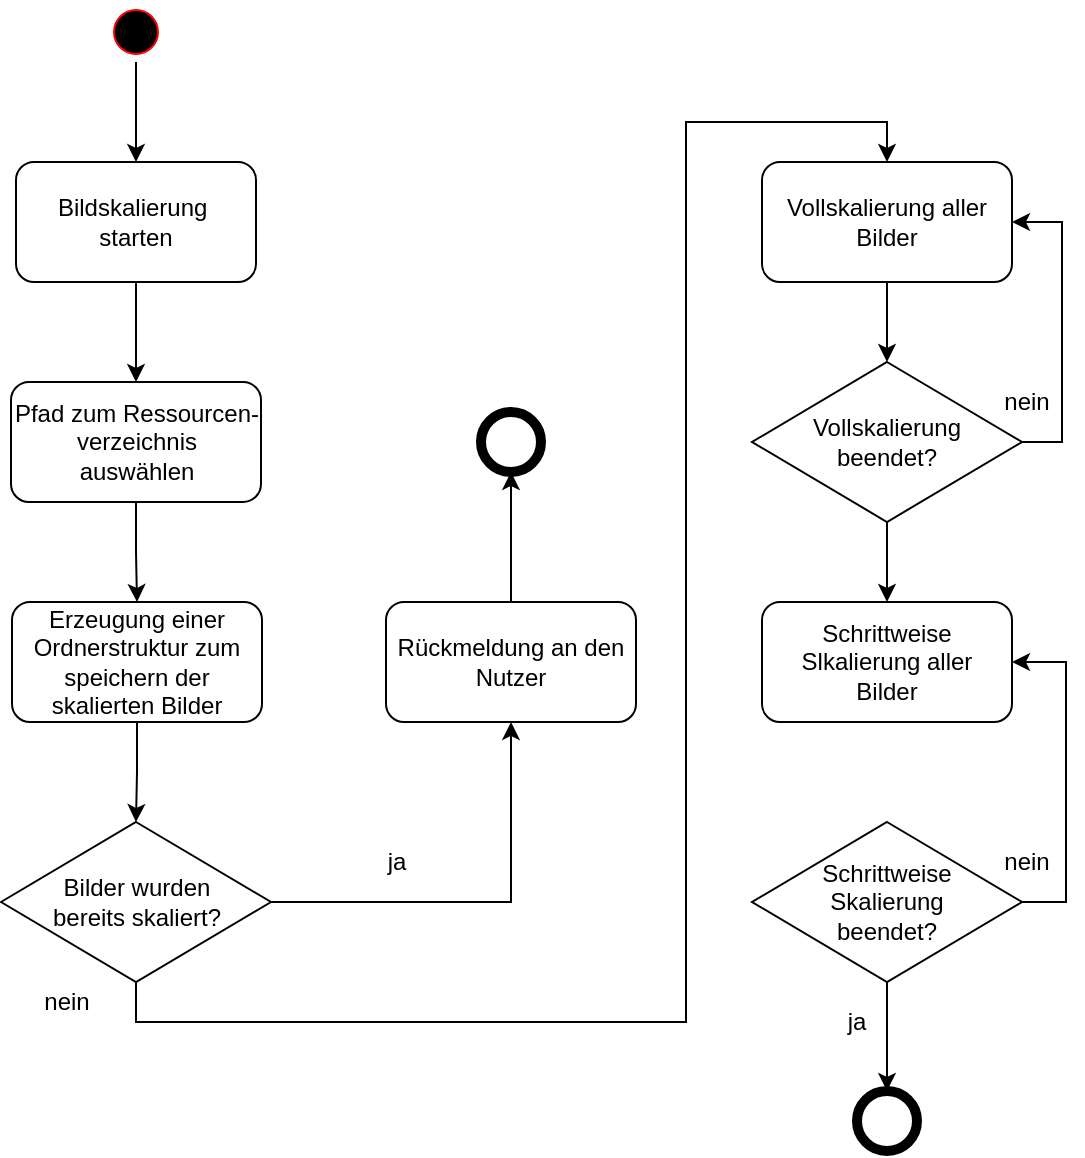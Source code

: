 <mxfile version="14.6.13" type="device"><diagram id="KfGwqDOZUEdx2ynjDIR0" name="Seite-1"><mxGraphModel dx="1550" dy="895" grid="0" gridSize="10" guides="1" tooltips="1" connect="1" arrows="1" fold="1" page="1" pageScale="1" pageWidth="827" pageHeight="1169" math="0" shadow="0"><root><mxCell id="0"/><mxCell id="1" parent="0"/><mxCell id="VGoIx6I7OfzD7Z59heiI-4" style="edgeStyle=orthogonalEdgeStyle;rounded=0;orthogonalLoop=1;jettySize=auto;html=1;entryX=0.5;entryY=0;entryDx=0;entryDy=0;" edge="1" parent="1" source="VGoIx6I7OfzD7Z59heiI-1" target="VGoIx6I7OfzD7Z59heiI-3"><mxGeometry relative="1" as="geometry"/></mxCell><mxCell id="VGoIx6I7OfzD7Z59heiI-1" value="" style="ellipse;html=1;shape=startState;fillColor=#000000;strokeColor=#ff0000;" vertex="1" parent="1"><mxGeometry x="100" y="40" width="30" height="30" as="geometry"/></mxCell><mxCell id="VGoIx6I7OfzD7Z59heiI-7" style="edgeStyle=orthogonalEdgeStyle;rounded=0;orthogonalLoop=1;jettySize=auto;html=1;entryX=0.5;entryY=0;entryDx=0;entryDy=0;" edge="1" parent="1" source="VGoIx6I7OfzD7Z59heiI-3" target="VGoIx6I7OfzD7Z59heiI-6"><mxGeometry relative="1" as="geometry"/></mxCell><mxCell id="VGoIx6I7OfzD7Z59heiI-3" value="Bildskalierung&amp;nbsp;&lt;br&gt;starten" style="rounded=1;whiteSpace=wrap;html=1;" vertex="1" parent="1"><mxGeometry x="55" y="120" width="120" height="60" as="geometry"/></mxCell><mxCell id="VGoIx6I7OfzD7Z59heiI-9" style="edgeStyle=orthogonalEdgeStyle;rounded=0;orthogonalLoop=1;jettySize=auto;html=1;entryX=0.5;entryY=0;entryDx=0;entryDy=0;" edge="1" parent="1" source="VGoIx6I7OfzD7Z59heiI-6" target="VGoIx6I7OfzD7Z59heiI-8"><mxGeometry relative="1" as="geometry"/></mxCell><mxCell id="VGoIx6I7OfzD7Z59heiI-6" value="Pfad zum Ressourcen-&lt;br&gt;verzeichnis&lt;br&gt;auswählen" style="rounded=1;whiteSpace=wrap;html=1;" vertex="1" parent="1"><mxGeometry x="52.5" y="230" width="125" height="60" as="geometry"/></mxCell><mxCell id="VGoIx6I7OfzD7Z59heiI-11" style="edgeStyle=orthogonalEdgeStyle;rounded=0;orthogonalLoop=1;jettySize=auto;html=1;entryX=0.5;entryY=0;entryDx=0;entryDy=0;" edge="1" parent="1" source="VGoIx6I7OfzD7Z59heiI-8" target="VGoIx6I7OfzD7Z59heiI-10"><mxGeometry relative="1" as="geometry"/></mxCell><mxCell id="VGoIx6I7OfzD7Z59heiI-8" value="Erzeugung einer Ordnerstruktur zum speichern der skalierten Bilder" style="rounded=1;whiteSpace=wrap;html=1;" vertex="1" parent="1"><mxGeometry x="53" y="340" width="125" height="60" as="geometry"/></mxCell><mxCell id="VGoIx6I7OfzD7Z59heiI-15" style="edgeStyle=orthogonalEdgeStyle;rounded=0;orthogonalLoop=1;jettySize=auto;html=1;entryX=0.5;entryY=1;entryDx=0;entryDy=0;" edge="1" parent="1" source="VGoIx6I7OfzD7Z59heiI-10" target="VGoIx6I7OfzD7Z59heiI-12"><mxGeometry relative="1" as="geometry"/></mxCell><mxCell id="VGoIx6I7OfzD7Z59heiI-30" style="edgeStyle=orthogonalEdgeStyle;rounded=0;orthogonalLoop=1;jettySize=auto;html=1;entryX=0.5;entryY=0;entryDx=0;entryDy=0;exitX=0.5;exitY=1;exitDx=0;exitDy=0;" edge="1" parent="1" source="VGoIx6I7OfzD7Z59heiI-10" target="VGoIx6I7OfzD7Z59heiI-19"><mxGeometry relative="1" as="geometry"><Array as="points"><mxPoint x="115" y="550"/><mxPoint x="390" y="550"/><mxPoint x="390" y="100"/><mxPoint x="491" y="100"/></Array></mxGeometry></mxCell><mxCell id="VGoIx6I7OfzD7Z59heiI-10" value="Bilder wurden &lt;br&gt;bereits skaliert?" style="rhombus;whiteSpace=wrap;html=1;" vertex="1" parent="1"><mxGeometry x="47.5" y="450" width="135" height="80" as="geometry"/></mxCell><mxCell id="VGoIx6I7OfzD7Z59heiI-18" style="edgeStyle=orthogonalEdgeStyle;rounded=0;orthogonalLoop=1;jettySize=auto;html=1;entryX=0.5;entryY=1;entryDx=0;entryDy=0;" edge="1" parent="1" source="VGoIx6I7OfzD7Z59heiI-12" target="VGoIx6I7OfzD7Z59heiI-17"><mxGeometry relative="1" as="geometry"/></mxCell><mxCell id="VGoIx6I7OfzD7Z59heiI-12" value="Rückmeldung an den Nutzer" style="rounded=1;whiteSpace=wrap;html=1;" vertex="1" parent="1"><mxGeometry x="240" y="340" width="125" height="60" as="geometry"/></mxCell><mxCell id="VGoIx6I7OfzD7Z59heiI-14" value="ja" style="text;html=1;align=center;verticalAlign=middle;resizable=0;points=[];autosize=1;strokeColor=none;" vertex="1" parent="1"><mxGeometry x="230" y="460" width="30" height="20" as="geometry"/></mxCell><mxCell id="VGoIx6I7OfzD7Z59heiI-17" value="" style="shape=ellipse;html=1;dashed=0;whitespace=wrap;aspect=fixed;strokeWidth=5;perimeter=ellipsePerimeter;" vertex="1" parent="1"><mxGeometry x="287.5" y="245" width="30" height="30" as="geometry"/></mxCell><mxCell id="VGoIx6I7OfzD7Z59heiI-26" style="edgeStyle=orthogonalEdgeStyle;rounded=0;orthogonalLoop=1;jettySize=auto;html=1;entryX=0.5;entryY=0;entryDx=0;entryDy=0;" edge="1" parent="1" source="VGoIx6I7OfzD7Z59heiI-19" target="VGoIx6I7OfzD7Z59heiI-21"><mxGeometry relative="1" as="geometry"/></mxCell><mxCell id="VGoIx6I7OfzD7Z59heiI-19" value="Vollskalierung aller Bilder" style="rounded=1;whiteSpace=wrap;html=1;" vertex="1" parent="1"><mxGeometry x="428" y="120" width="125" height="60" as="geometry"/></mxCell><mxCell id="VGoIx6I7OfzD7Z59heiI-27" style="edgeStyle=orthogonalEdgeStyle;rounded=0;orthogonalLoop=1;jettySize=auto;html=1;entryX=1;entryY=0.5;entryDx=0;entryDy=0;exitX=1;exitY=0.5;exitDx=0;exitDy=0;" edge="1" parent="1" source="VGoIx6I7OfzD7Z59heiI-21" target="VGoIx6I7OfzD7Z59heiI-19"><mxGeometry relative="1" as="geometry"/></mxCell><mxCell id="VGoIx6I7OfzD7Z59heiI-29" style="edgeStyle=orthogonalEdgeStyle;rounded=0;orthogonalLoop=1;jettySize=auto;html=1;entryX=0.5;entryY=0;entryDx=0;entryDy=0;" edge="1" parent="1" source="VGoIx6I7OfzD7Z59heiI-21" target="VGoIx6I7OfzD7Z59heiI-28"><mxGeometry relative="1" as="geometry"/></mxCell><mxCell id="VGoIx6I7OfzD7Z59heiI-21" value="Vollskalierung&lt;br&gt;beendet?" style="rhombus;whiteSpace=wrap;html=1;" vertex="1" parent="1"><mxGeometry x="423" y="220" width="135" height="80" as="geometry"/></mxCell><mxCell id="VGoIx6I7OfzD7Z59heiI-24" value="nein" style="text;html=1;align=center;verticalAlign=middle;resizable=0;points=[];autosize=1;strokeColor=none;rotation=0;" vertex="1" parent="1"><mxGeometry x="540" y="230" width="40" height="20" as="geometry"/></mxCell><mxCell id="VGoIx6I7OfzD7Z59heiI-28" value="Schrittweise Slkalierung aller &lt;br&gt;Bilder" style="rounded=1;whiteSpace=wrap;html=1;" vertex="1" parent="1"><mxGeometry x="428" y="340" width="125" height="60" as="geometry"/></mxCell><mxCell id="VGoIx6I7OfzD7Z59heiI-31" value="nein" style="text;html=1;align=center;verticalAlign=middle;resizable=0;points=[];autosize=1;strokeColor=none;" vertex="1" parent="1"><mxGeometry x="60" y="530" width="40" height="20" as="geometry"/></mxCell><mxCell id="VGoIx6I7OfzD7Z59heiI-34" style="edgeStyle=orthogonalEdgeStyle;rounded=0;orthogonalLoop=1;jettySize=auto;html=1;entryX=0.5;entryY=0;entryDx=0;entryDy=0;" edge="1" parent="1" source="VGoIx6I7OfzD7Z59heiI-32" target="VGoIx6I7OfzD7Z59heiI-33"><mxGeometry relative="1" as="geometry"/></mxCell><mxCell id="VGoIx6I7OfzD7Z59heiI-35" style="edgeStyle=orthogonalEdgeStyle;rounded=0;orthogonalLoop=1;jettySize=auto;html=1;entryX=1;entryY=0.5;entryDx=0;entryDy=0;exitX=1;exitY=0.5;exitDx=0;exitDy=0;" edge="1" parent="1" source="VGoIx6I7OfzD7Z59heiI-32" target="VGoIx6I7OfzD7Z59heiI-28"><mxGeometry relative="1" as="geometry"><Array as="points"><mxPoint x="580" y="490"/><mxPoint x="580" y="370"/></Array></mxGeometry></mxCell><mxCell id="VGoIx6I7OfzD7Z59heiI-32" value="Schrittweise &lt;br&gt;Skalierung &lt;br&gt;beendet?" style="rhombus;whiteSpace=wrap;html=1;" vertex="1" parent="1"><mxGeometry x="423" y="450" width="135" height="80" as="geometry"/></mxCell><mxCell id="VGoIx6I7OfzD7Z59heiI-33" value="" style="shape=ellipse;html=1;dashed=0;whitespace=wrap;aspect=fixed;strokeWidth=5;perimeter=ellipsePerimeter;" vertex="1" parent="1"><mxGeometry x="475.5" y="584.5" width="30" height="30" as="geometry"/></mxCell><mxCell id="VGoIx6I7OfzD7Z59heiI-36" value="ja" style="text;html=1;align=center;verticalAlign=middle;resizable=0;points=[];autosize=1;strokeColor=none;" vertex="1" parent="1"><mxGeometry x="460" y="540" width="30" height="20" as="geometry"/></mxCell><mxCell id="VGoIx6I7OfzD7Z59heiI-37" value="nein" style="text;html=1;align=center;verticalAlign=middle;resizable=0;points=[];autosize=1;strokeColor=none;" vertex="1" parent="1"><mxGeometry x="540" y="460" width="40" height="20" as="geometry"/></mxCell></root></mxGraphModel></diagram></mxfile>